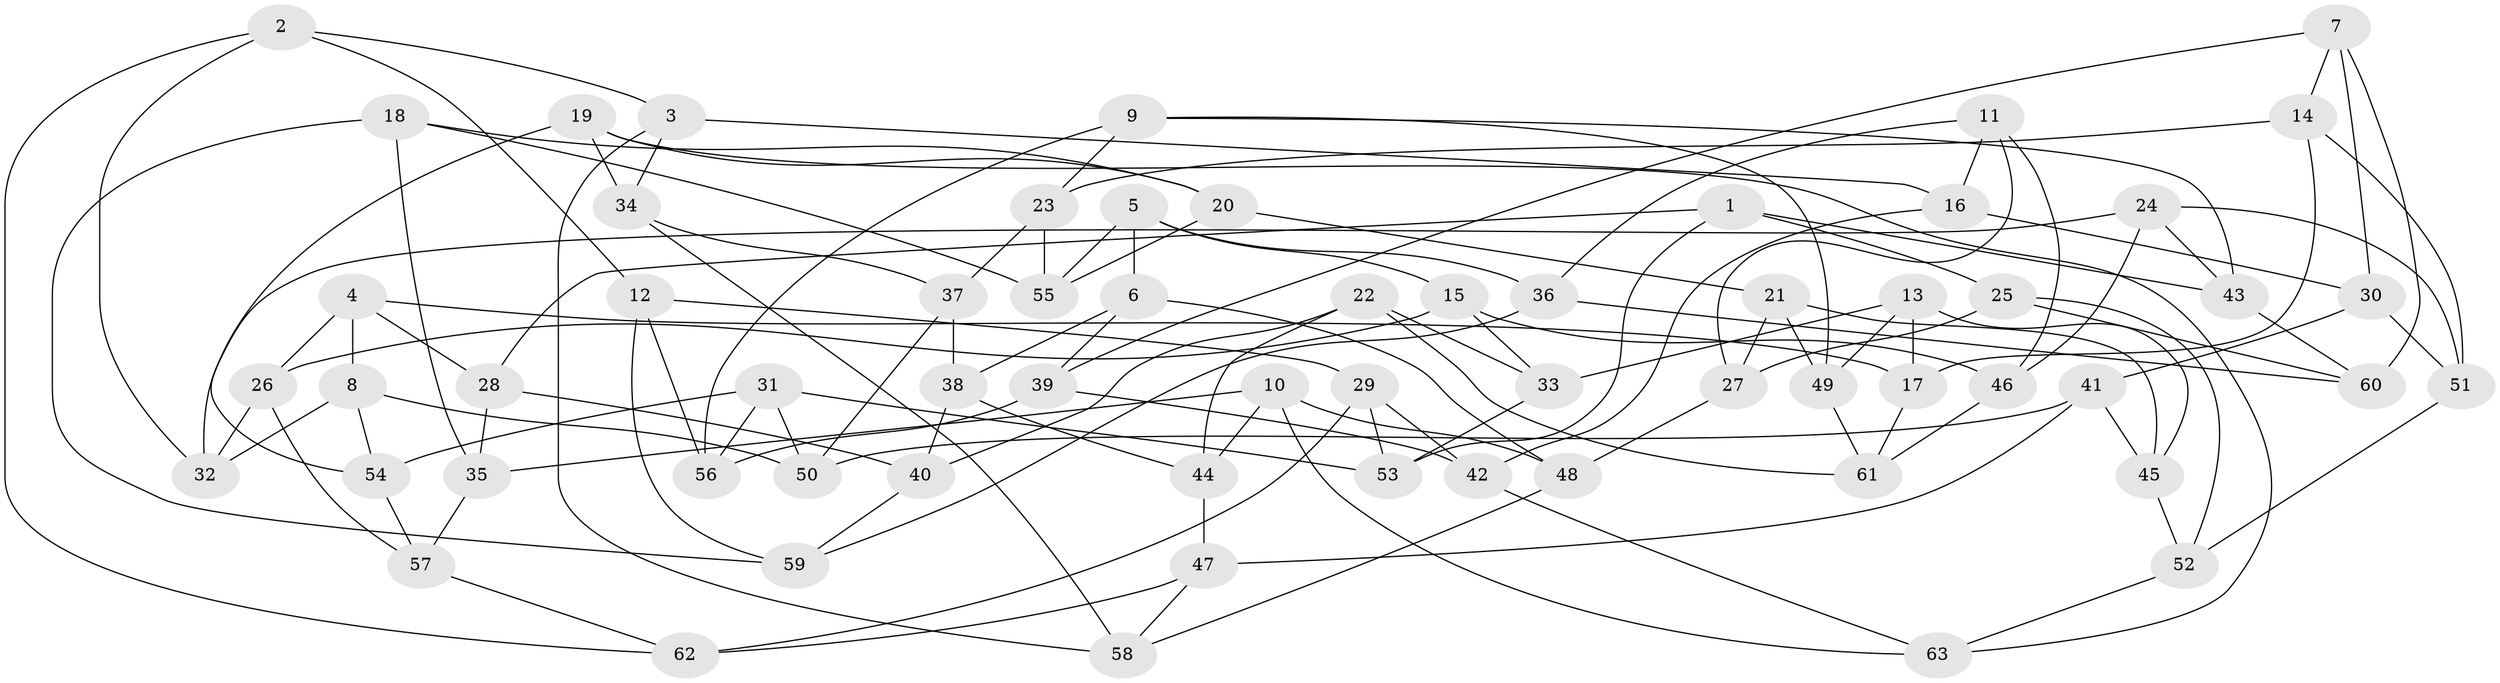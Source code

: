 // Generated by graph-tools (version 1.1) at 2025/03/03/09/25 03:03:01]
// undirected, 63 vertices, 126 edges
graph export_dot {
graph [start="1"]
  node [color=gray90,style=filled];
  1;
  2;
  3;
  4;
  5;
  6;
  7;
  8;
  9;
  10;
  11;
  12;
  13;
  14;
  15;
  16;
  17;
  18;
  19;
  20;
  21;
  22;
  23;
  24;
  25;
  26;
  27;
  28;
  29;
  30;
  31;
  32;
  33;
  34;
  35;
  36;
  37;
  38;
  39;
  40;
  41;
  42;
  43;
  44;
  45;
  46;
  47;
  48;
  49;
  50;
  51;
  52;
  53;
  54;
  55;
  56;
  57;
  58;
  59;
  60;
  61;
  62;
  63;
  1 -- 53;
  1 -- 25;
  1 -- 43;
  1 -- 28;
  2 -- 12;
  2 -- 62;
  2 -- 3;
  2 -- 32;
  3 -- 16;
  3 -- 34;
  3 -- 58;
  4 -- 17;
  4 -- 8;
  4 -- 26;
  4 -- 28;
  5 -- 36;
  5 -- 6;
  5 -- 15;
  5 -- 55;
  6 -- 38;
  6 -- 48;
  6 -- 39;
  7 -- 39;
  7 -- 60;
  7 -- 30;
  7 -- 14;
  8 -- 50;
  8 -- 32;
  8 -- 54;
  9 -- 56;
  9 -- 43;
  9 -- 23;
  9 -- 49;
  10 -- 35;
  10 -- 63;
  10 -- 48;
  10 -- 44;
  11 -- 27;
  11 -- 16;
  11 -- 46;
  11 -- 36;
  12 -- 29;
  12 -- 59;
  12 -- 56;
  13 -- 33;
  13 -- 49;
  13 -- 17;
  13 -- 45;
  14 -- 17;
  14 -- 23;
  14 -- 51;
  15 -- 26;
  15 -- 33;
  15 -- 46;
  16 -- 30;
  16 -- 42;
  17 -- 61;
  18 -- 55;
  18 -- 35;
  18 -- 59;
  18 -- 20;
  19 -- 63;
  19 -- 54;
  19 -- 20;
  19 -- 34;
  20 -- 21;
  20 -- 55;
  21 -- 27;
  21 -- 45;
  21 -- 49;
  22 -- 44;
  22 -- 61;
  22 -- 40;
  22 -- 33;
  23 -- 55;
  23 -- 37;
  24 -- 43;
  24 -- 46;
  24 -- 32;
  24 -- 51;
  25 -- 27;
  25 -- 52;
  25 -- 60;
  26 -- 57;
  26 -- 32;
  27 -- 48;
  28 -- 40;
  28 -- 35;
  29 -- 62;
  29 -- 53;
  29 -- 42;
  30 -- 41;
  30 -- 51;
  31 -- 56;
  31 -- 50;
  31 -- 53;
  31 -- 54;
  33 -- 53;
  34 -- 37;
  34 -- 58;
  35 -- 57;
  36 -- 60;
  36 -- 59;
  37 -- 38;
  37 -- 50;
  38 -- 40;
  38 -- 44;
  39 -- 56;
  39 -- 42;
  40 -- 59;
  41 -- 47;
  41 -- 45;
  41 -- 50;
  42 -- 63;
  43 -- 60;
  44 -- 47;
  45 -- 52;
  46 -- 61;
  47 -- 62;
  47 -- 58;
  48 -- 58;
  49 -- 61;
  51 -- 52;
  52 -- 63;
  54 -- 57;
  57 -- 62;
}
